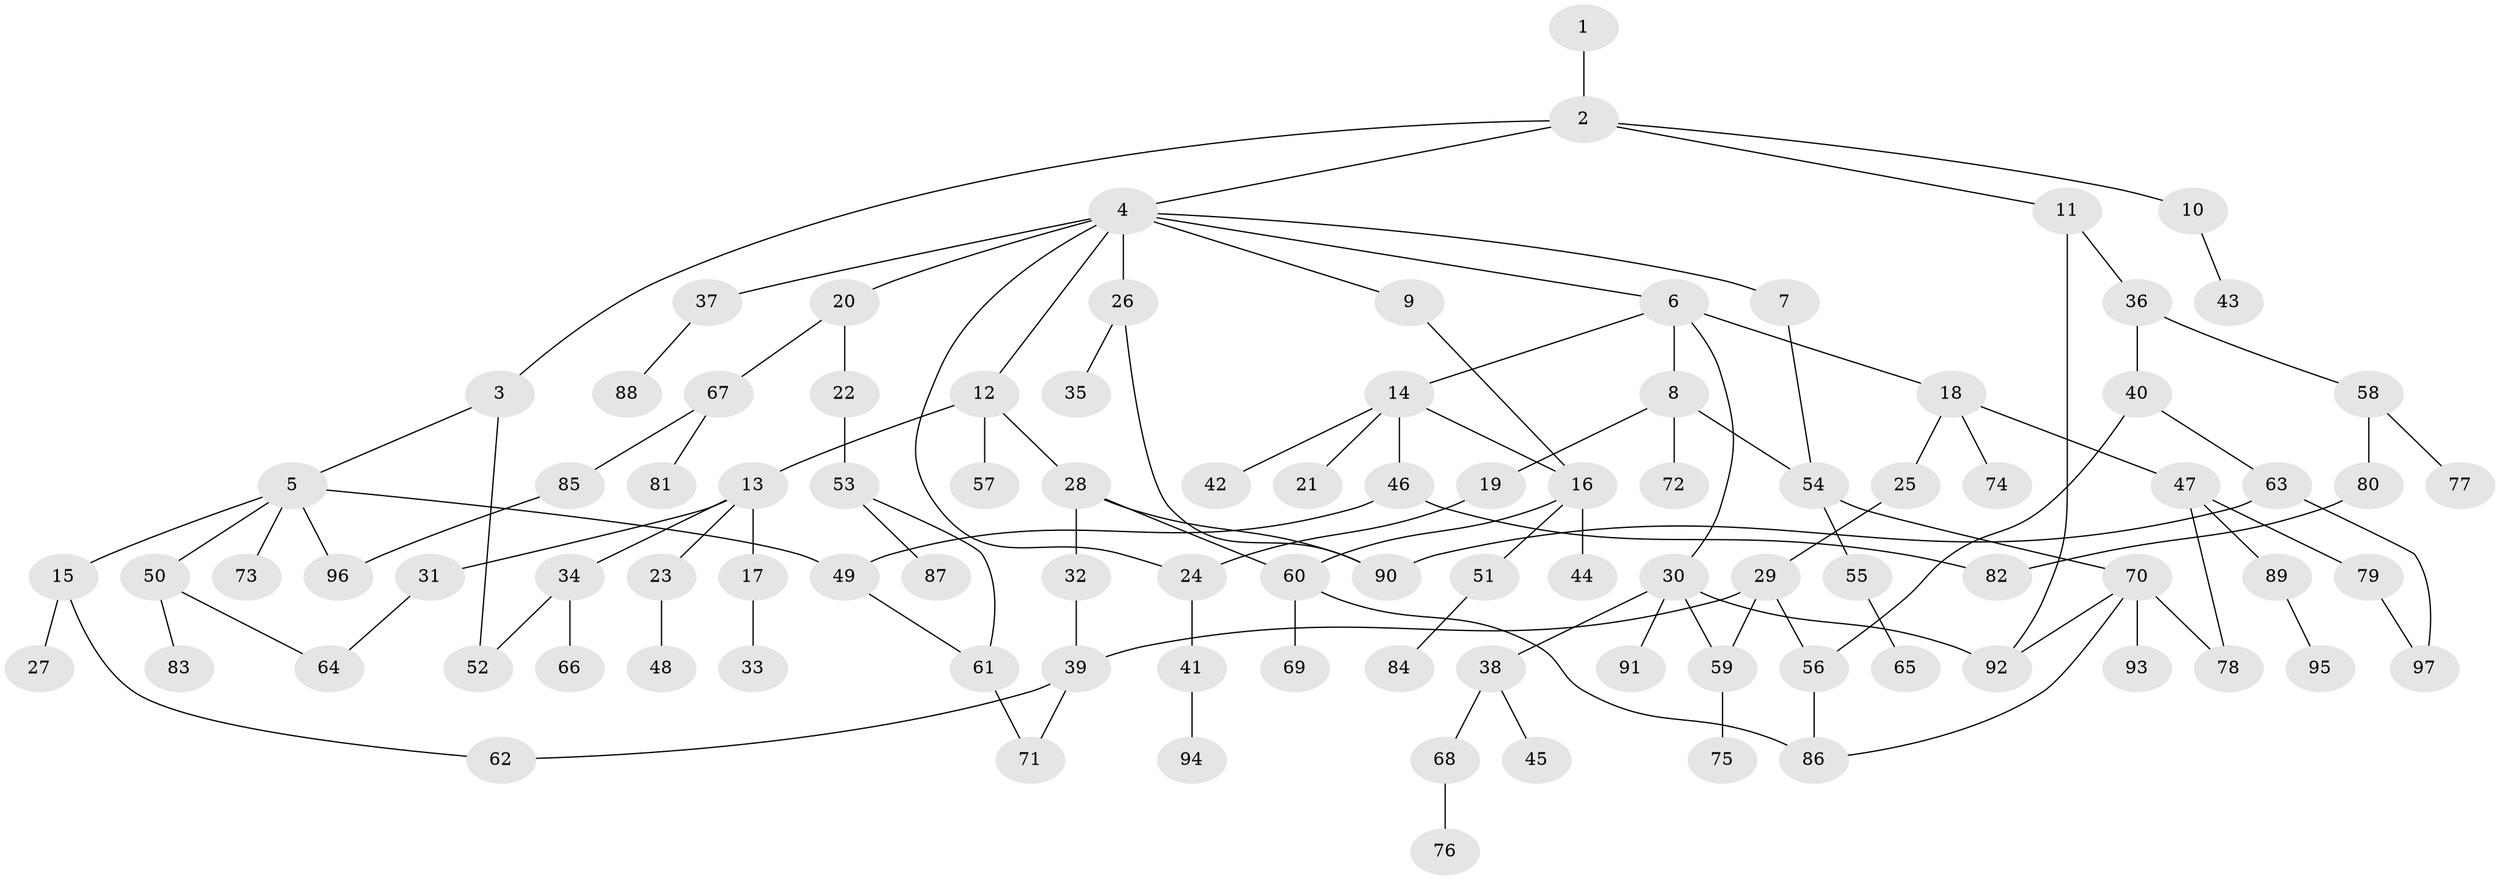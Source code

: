 // coarse degree distribution, {1: 0.3181818181818182, 6: 0.045454545454545456, 3: 0.19696969696969696, 12: 0.015151515151515152, 2: 0.2727272727272727, 7: 0.045454545454545456, 4: 0.09090909090909091, 5: 0.015151515151515152}
// Generated by graph-tools (version 1.1) at 2025/23/03/03/25 07:23:32]
// undirected, 97 vertices, 119 edges
graph export_dot {
graph [start="1"]
  node [color=gray90,style=filled];
  1;
  2;
  3;
  4;
  5;
  6;
  7;
  8;
  9;
  10;
  11;
  12;
  13;
  14;
  15;
  16;
  17;
  18;
  19;
  20;
  21;
  22;
  23;
  24;
  25;
  26;
  27;
  28;
  29;
  30;
  31;
  32;
  33;
  34;
  35;
  36;
  37;
  38;
  39;
  40;
  41;
  42;
  43;
  44;
  45;
  46;
  47;
  48;
  49;
  50;
  51;
  52;
  53;
  54;
  55;
  56;
  57;
  58;
  59;
  60;
  61;
  62;
  63;
  64;
  65;
  66;
  67;
  68;
  69;
  70;
  71;
  72;
  73;
  74;
  75;
  76;
  77;
  78;
  79;
  80;
  81;
  82;
  83;
  84;
  85;
  86;
  87;
  88;
  89;
  90;
  91;
  92;
  93;
  94;
  95;
  96;
  97;
  1 -- 2;
  2 -- 3;
  2 -- 4;
  2 -- 10;
  2 -- 11;
  3 -- 5;
  3 -- 52;
  4 -- 6;
  4 -- 7;
  4 -- 9;
  4 -- 12;
  4 -- 20;
  4 -- 24;
  4 -- 26;
  4 -- 37;
  5 -- 15;
  5 -- 49;
  5 -- 50;
  5 -- 73;
  5 -- 96;
  6 -- 8;
  6 -- 14;
  6 -- 18;
  6 -- 30;
  7 -- 54;
  8 -- 19;
  8 -- 72;
  8 -- 54;
  9 -- 16;
  10 -- 43;
  11 -- 36;
  11 -- 92;
  12 -- 13;
  12 -- 28;
  12 -- 57;
  13 -- 17;
  13 -- 23;
  13 -- 31;
  13 -- 34;
  14 -- 16;
  14 -- 21;
  14 -- 42;
  14 -- 46;
  15 -- 27;
  15 -- 62;
  16 -- 44;
  16 -- 51;
  16 -- 60;
  17 -- 33;
  18 -- 25;
  18 -- 47;
  18 -- 74;
  19 -- 24;
  20 -- 22;
  20 -- 67;
  22 -- 53;
  23 -- 48;
  24 -- 41;
  25 -- 29;
  26 -- 35;
  26 -- 90;
  28 -- 32;
  28 -- 90;
  28 -- 60;
  29 -- 56;
  29 -- 59;
  29 -- 39;
  30 -- 38;
  30 -- 59;
  30 -- 91;
  30 -- 92;
  31 -- 64;
  32 -- 39;
  34 -- 66;
  34 -- 52;
  36 -- 40;
  36 -- 58;
  37 -- 88;
  38 -- 45;
  38 -- 68;
  39 -- 62;
  39 -- 71;
  40 -- 63;
  40 -- 56;
  41 -- 94;
  46 -- 49;
  46 -- 82;
  47 -- 79;
  47 -- 89;
  47 -- 78;
  49 -- 61;
  50 -- 64;
  50 -- 83;
  51 -- 84;
  53 -- 61;
  53 -- 87;
  54 -- 55;
  54 -- 70;
  55 -- 65;
  56 -- 86;
  58 -- 77;
  58 -- 80;
  59 -- 75;
  60 -- 69;
  60 -- 86;
  61 -- 71;
  63 -- 90;
  63 -- 97;
  67 -- 81;
  67 -- 85;
  68 -- 76;
  70 -- 78;
  70 -- 92;
  70 -- 93;
  70 -- 86;
  79 -- 97;
  80 -- 82;
  85 -- 96;
  89 -- 95;
}
